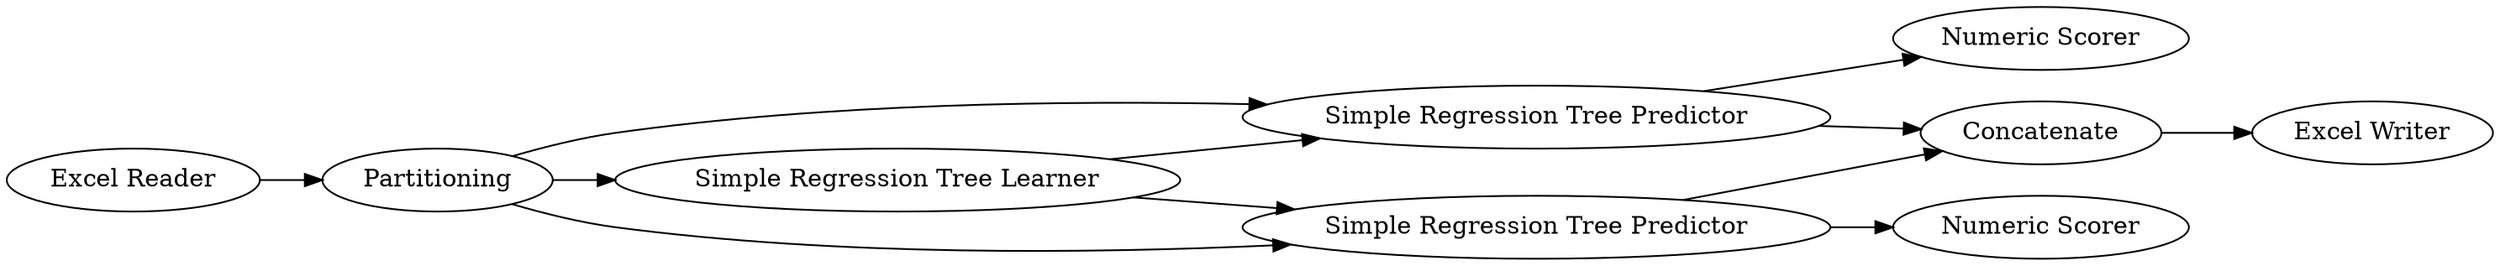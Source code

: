 digraph {
	5 -> 8
	8 -> 9
	4 -> 8
	3 -> 4
	3 -> 5
	2 -> 4
	5 -> 7
	1 -> 2
	2 -> 3
	2 -> 5
	4 -> 6
	5 [label="Simple Regression Tree Predictor"]
	1 [label="Excel Reader"]
	7 [label="Numeric Scorer"]
	9 [label="Excel Writer"]
	4 [label="Simple Regression Tree Predictor"]
	6 [label="Numeric Scorer"]
	8 [label=Concatenate]
	3 [label="Simple Regression Tree Learner"]
	2 [label=Partitioning]
	rankdir=LR
}
